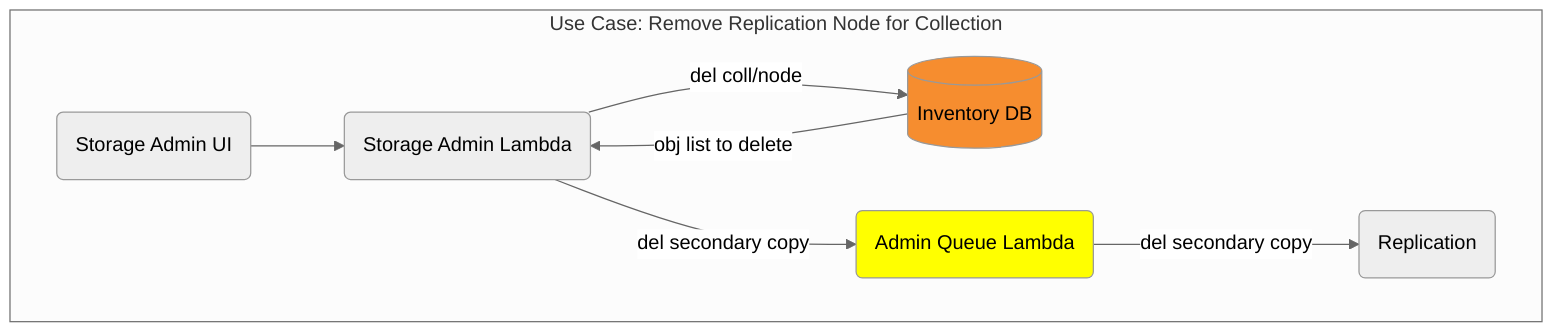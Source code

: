 %%{init: {'theme': 'neutral', 'securityLevel': 'loose', 'themeVariables': {'fontFamily': 'arial'}}}%%
graph TD
  SAUI("Storage Admin UI")
  SA("Storage Admin Lambda")
  AQL("Admin Queue Lambda")
  RDS[(Inventory DB)]
  REPLIC(Replication)

  subgraph "Use Case: Remove Replication Node for Collection"
    SAUI-->SA
    SA-->|"del coll/node"|RDS
    RDS-->|"obj list to delete"|SA
    SA-->|"del secondary copy"|AQL
    AQL-->|"del secondary copy"|REPLIC
  end

  style RDS fill:#F68D2F
  style AQL fill:yellow